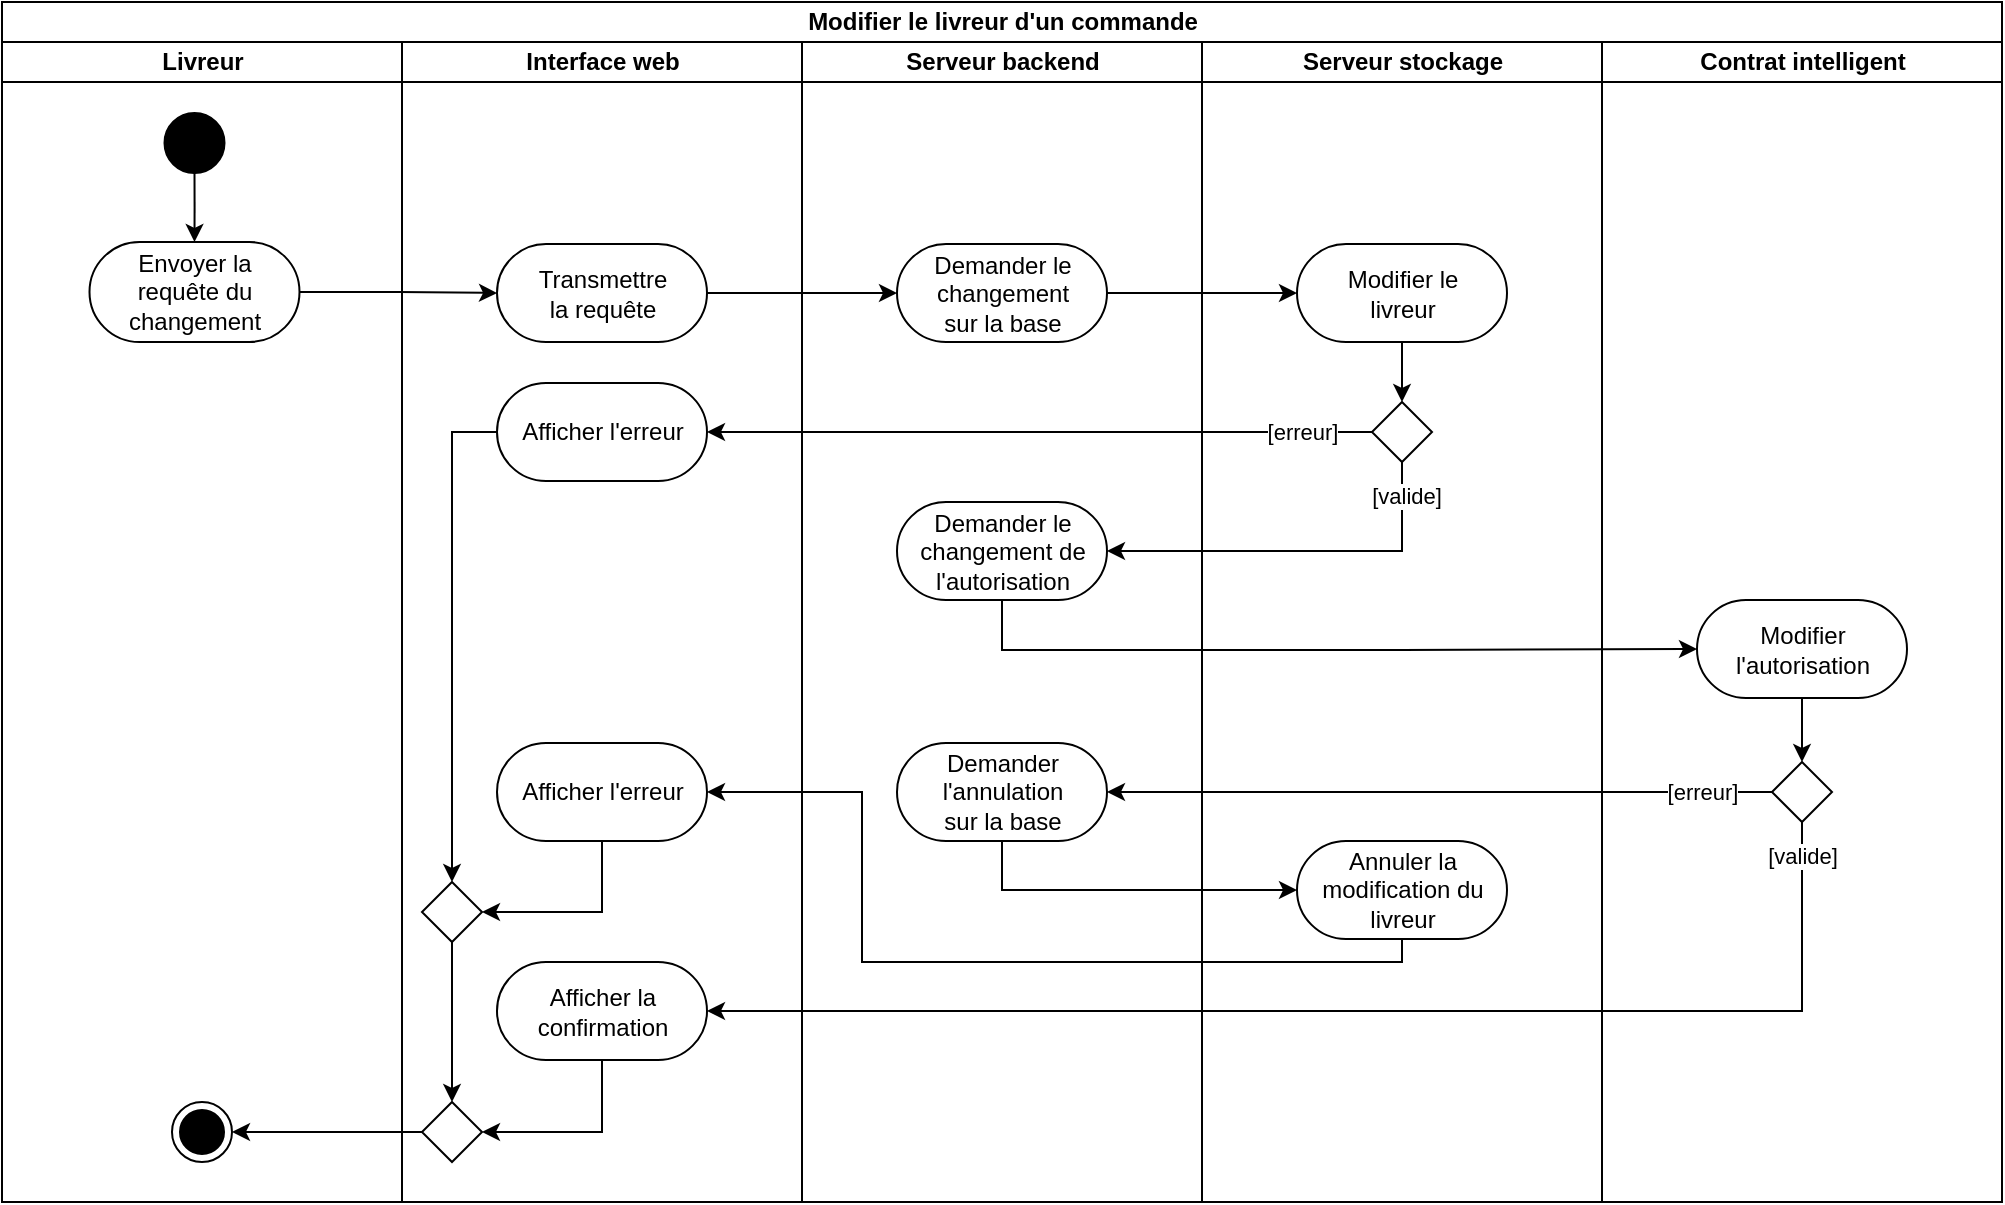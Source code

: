 <mxfile version="20.6.0" type="device"><diagram id="prtHgNgQTEPvFCAcTncT" name="Page-1"><mxGraphModel dx="1204" dy="1111" grid="1" gridSize="10" guides="1" tooltips="1" connect="1" arrows="1" fold="1" page="1" pageScale="1" pageWidth="827" pageHeight="1169" math="0" shadow="0"><root><mxCell id="0"/><mxCell id="1" parent="0"/><mxCell id="dNxyNK7c78bLwvsdeMH5-19" value="Modifier le livreur d'un commande" style="swimlane;html=1;childLayout=stackLayout;resizeParent=1;resizeParentMax=0;horizontal=1;startSize=20;horizontalStack=1;" parent="1" vertex="1"><mxGeometry x="40" y="80" width="1000" height="600" as="geometry"/></mxCell><mxCell id="dNxyNK7c78bLwvsdeMH5-22" value="Livreur" style="swimlane;html=1;startSize=20;horizontal=1;" parent="dNxyNK7c78bLwvsdeMH5-19" vertex="1"><mxGeometry y="20" width="200" height="580" as="geometry"/></mxCell><mxCell id="gqCPRbg1ySOSwZBqwjCc-21" style="edgeStyle=orthogonalEdgeStyle;rounded=0;orthogonalLoop=1;jettySize=auto;html=1;entryX=0.5;entryY=0.5;entryDx=0;entryDy=-25;entryPerimeter=0;" parent="dNxyNK7c78bLwvsdeMH5-22" source="gqCPRbg1ySOSwZBqwjCc-4" target="gqCPRbg1ySOSwZBqwjCc-14" edge="1"><mxGeometry relative="1" as="geometry"><mxPoint x="96.25" y="94.5" as="targetPoint"/></mxGeometry></mxCell><mxCell id="gqCPRbg1ySOSwZBqwjCc-4" value="" style="ellipse;fillColor=strokeColor;" parent="dNxyNK7c78bLwvsdeMH5-22" vertex="1"><mxGeometry x="81.25" y="35.5" width="30" height="30" as="geometry"/></mxCell><mxCell id="gqCPRbg1ySOSwZBqwjCc-14" value="&lt;div&gt;Envoyer la &lt;br&gt;requête du&lt;br&gt;changement&lt;br&gt;&lt;/div&gt;" style="html=1;dashed=0;whitespace=wrap;shape=mxgraph.dfd.start" parent="dNxyNK7c78bLwvsdeMH5-22" vertex="1"><mxGeometry x="43.75" y="100" width="105" height="50" as="geometry"/></mxCell><mxCell id="kuA881hZM3vGO_FzVT0L-45" value="" style="ellipse;html=1;shape=endState;fillColor=strokeColor;" vertex="1" parent="dNxyNK7c78bLwvsdeMH5-22"><mxGeometry x="85" y="530" width="30" height="30" as="geometry"/></mxCell><mxCell id="gqCPRbg1ySOSwZBqwjCc-2" value="Interface web" style="swimlane;html=1;startSize=20;horizontal=1;" parent="dNxyNK7c78bLwvsdeMH5-19" vertex="1"><mxGeometry x="200" y="20" width="200" height="580" as="geometry"/></mxCell><mxCell id="gqCPRbg1ySOSwZBqwjCc-30" value="Transmettre&lt;br&gt;la requête" style="html=1;dashed=0;whitespace=wrap;shape=mxgraph.dfd.start" parent="gqCPRbg1ySOSwZBqwjCc-2" vertex="1"><mxGeometry x="47.5" y="101" width="105" height="49" as="geometry"/></mxCell><mxCell id="kuA881hZM3vGO_FzVT0L-34" style="edgeStyle=orthogonalEdgeStyle;rounded=0;orthogonalLoop=1;jettySize=auto;html=1;entryX=1;entryY=0.5;entryDx=0;entryDy=0;" edge="1" parent="gqCPRbg1ySOSwZBqwjCc-2" source="gqCPRbg1ySOSwZBqwjCc-40" target="kuA881hZM3vGO_FzVT0L-32"><mxGeometry relative="1" as="geometry"><Array as="points"><mxPoint x="100" y="545"/></Array></mxGeometry></mxCell><mxCell id="gqCPRbg1ySOSwZBqwjCc-40" value="Afficher la&lt;br&gt;confirmation" style="html=1;dashed=0;whitespace=wrap;shape=mxgraph.dfd.start" parent="gqCPRbg1ySOSwZBqwjCc-2" vertex="1"><mxGeometry x="47.5" y="460" width="105" height="49" as="geometry"/></mxCell><mxCell id="kuA881hZM3vGO_FzVT0L-29" style="edgeStyle=orthogonalEdgeStyle;rounded=0;orthogonalLoop=1;jettySize=auto;html=1;entryX=0.5;entryY=0;entryDx=0;entryDy=0;" edge="1" parent="gqCPRbg1ySOSwZBqwjCc-2" source="gqCPRbg1ySOSwZBqwjCc-38" target="kuA881hZM3vGO_FzVT0L-28"><mxGeometry relative="1" as="geometry"/></mxCell><mxCell id="gqCPRbg1ySOSwZBqwjCc-38" value="Afficher l'erreur" style="html=1;dashed=0;whitespace=wrap;shape=mxgraph.dfd.start" parent="gqCPRbg1ySOSwZBqwjCc-2" vertex="1"><mxGeometry x="47.5" y="170.5" width="105" height="49" as="geometry"/></mxCell><mxCell id="kuA881hZM3vGO_FzVT0L-31" style="edgeStyle=orthogonalEdgeStyle;rounded=0;orthogonalLoop=1;jettySize=auto;html=1;entryX=1;entryY=0.5;entryDx=0;entryDy=0;" edge="1" parent="gqCPRbg1ySOSwZBqwjCc-2" source="kuA881hZM3vGO_FzVT0L-25" target="kuA881hZM3vGO_FzVT0L-28"><mxGeometry relative="1" as="geometry"><Array as="points"><mxPoint x="100" y="435"/></Array></mxGeometry></mxCell><mxCell id="kuA881hZM3vGO_FzVT0L-25" value="Afficher l'erreur" style="html=1;dashed=0;whitespace=wrap;shape=mxgraph.dfd.start" vertex="1" parent="gqCPRbg1ySOSwZBqwjCc-2"><mxGeometry x="47.5" y="350.5" width="105" height="49" as="geometry"/></mxCell><mxCell id="kuA881hZM3vGO_FzVT0L-33" style="edgeStyle=orthogonalEdgeStyle;rounded=0;orthogonalLoop=1;jettySize=auto;html=1;entryX=0.5;entryY=0;entryDx=0;entryDy=0;" edge="1" parent="gqCPRbg1ySOSwZBqwjCc-2" source="kuA881hZM3vGO_FzVT0L-28" target="kuA881hZM3vGO_FzVT0L-32"><mxGeometry relative="1" as="geometry"/></mxCell><mxCell id="kuA881hZM3vGO_FzVT0L-28" value="" style="rhombus;" vertex="1" parent="gqCPRbg1ySOSwZBqwjCc-2"><mxGeometry x="10" y="420" width="30" height="30" as="geometry"/></mxCell><mxCell id="kuA881hZM3vGO_FzVT0L-32" value="" style="rhombus;" vertex="1" parent="gqCPRbg1ySOSwZBqwjCc-2"><mxGeometry x="10" y="530" width="30" height="30" as="geometry"/></mxCell><mxCell id="gqCPRbg1ySOSwZBqwjCc-16" value="Serveur backend" style="swimlane;html=1;startSize=20;horizontal=1;" parent="dNxyNK7c78bLwvsdeMH5-19" vertex="1"><mxGeometry x="400" y="20" width="200" height="580" as="geometry"/></mxCell><mxCell id="gqCPRbg1ySOSwZBqwjCc-147" value="Demander le&lt;br&gt;changement de&lt;br&gt;&lt;div&gt;l'autorisation&lt;br&gt;&lt;/div&gt;" style="html=1;dashed=0;whitespace=wrap;shape=mxgraph.dfd.start" parent="gqCPRbg1ySOSwZBqwjCc-16" vertex="1"><mxGeometry x="47.5" y="230" width="105" height="49" as="geometry"/></mxCell><mxCell id="kuA881hZM3vGO_FzVT0L-14" value="Demander le&lt;br&gt;changement&lt;br&gt;sur la base" style="html=1;dashed=0;whitespace=wrap;shape=mxgraph.dfd.start" vertex="1" parent="gqCPRbg1ySOSwZBqwjCc-16"><mxGeometry x="47.5" y="101" width="105" height="49" as="geometry"/></mxCell><mxCell id="kuA881hZM3vGO_FzVT0L-35" value="Demander&lt;br&gt;l'annulation&lt;br&gt;sur la base" style="html=1;dashed=0;whitespace=wrap;shape=mxgraph.dfd.start" vertex="1" parent="gqCPRbg1ySOSwZBqwjCc-16"><mxGeometry x="47.5" y="350.5" width="105" height="49" as="geometry"/></mxCell><mxCell id="qMWXElibff9ZvLh2J1Mg-1" style="edgeStyle=orthogonalEdgeStyle;rounded=0;orthogonalLoop=1;jettySize=auto;html=1;entryX=0;entryY=0.5;entryDx=0;entryDy=0;entryPerimeter=0;" parent="dNxyNK7c78bLwvsdeMH5-19" source="gqCPRbg1ySOSwZBqwjCc-14" target="gqCPRbg1ySOSwZBqwjCc-30" edge="1"><mxGeometry relative="1" as="geometry"/></mxCell><mxCell id="kuA881hZM3vGO_FzVT0L-1" value="Serveur stockage" style="swimlane;html=1;startSize=20;horizontal=1;" vertex="1" parent="dNxyNK7c78bLwvsdeMH5-19"><mxGeometry x="600" y="20" width="200" height="580" as="geometry"/></mxCell><mxCell id="kuA881hZM3vGO_FzVT0L-17" style="edgeStyle=orthogonalEdgeStyle;rounded=0;orthogonalLoop=1;jettySize=auto;html=1;entryX=0.5;entryY=0;entryDx=0;entryDy=0;" edge="1" parent="kuA881hZM3vGO_FzVT0L-1" source="gqCPRbg1ySOSwZBqwjCc-36" target="kuA881hZM3vGO_FzVT0L-8"><mxGeometry relative="1" as="geometry"/></mxCell><mxCell id="gqCPRbg1ySOSwZBqwjCc-36" value="Modifier le&lt;br&gt;livreur" style="html=1;dashed=0;whitespace=wrap;shape=mxgraph.dfd.start" parent="kuA881hZM3vGO_FzVT0L-1" vertex="1"><mxGeometry x="47.5" y="101" width="105" height="49" as="geometry"/></mxCell><mxCell id="kuA881hZM3vGO_FzVT0L-8" value="" style="rhombus;" vertex="1" parent="kuA881hZM3vGO_FzVT0L-1"><mxGeometry x="85" y="180" width="30" height="30" as="geometry"/></mxCell><mxCell id="kuA881hZM3vGO_FzVT0L-36" value="Annuler la&lt;br&gt;modification du&lt;br&gt;livreur" style="html=1;dashed=0;whitespace=wrap;shape=mxgraph.dfd.start" vertex="1" parent="kuA881hZM3vGO_FzVT0L-1"><mxGeometry x="47.5" y="399.5" width="105" height="49" as="geometry"/></mxCell><mxCell id="kuA881hZM3vGO_FzVT0L-11" value="Contrat intelligent" style="swimlane;html=1;startSize=20;horizontal=1;" vertex="1" parent="dNxyNK7c78bLwvsdeMH5-19"><mxGeometry x="800" y="20" width="200" height="580" as="geometry"/></mxCell><mxCell id="kuA881hZM3vGO_FzVT0L-23" style="edgeStyle=orthogonalEdgeStyle;rounded=0;orthogonalLoop=1;jettySize=auto;html=1;entryX=0.5;entryY=0;entryDx=0;entryDy=0;" edge="1" parent="kuA881hZM3vGO_FzVT0L-11" source="kuA881hZM3vGO_FzVT0L-12" target="kuA881hZM3vGO_FzVT0L-21"><mxGeometry relative="1" as="geometry"/></mxCell><mxCell id="kuA881hZM3vGO_FzVT0L-12" value="Modifier&lt;br&gt;l'autorisation" style="html=1;dashed=0;whitespace=wrap;shape=mxgraph.dfd.start" vertex="1" parent="kuA881hZM3vGO_FzVT0L-11"><mxGeometry x="47.5" y="279" width="105" height="49" as="geometry"/></mxCell><mxCell id="kuA881hZM3vGO_FzVT0L-21" value="" style="rhombus;" vertex="1" parent="kuA881hZM3vGO_FzVT0L-11"><mxGeometry x="85" y="360" width="30" height="30" as="geometry"/></mxCell><mxCell id="kuA881hZM3vGO_FzVT0L-15" style="edgeStyle=orthogonalEdgeStyle;rounded=0;orthogonalLoop=1;jettySize=auto;html=1;entryX=0;entryY=0.5;entryDx=0;entryDy=0;entryPerimeter=0;" edge="1" parent="dNxyNK7c78bLwvsdeMH5-19" source="gqCPRbg1ySOSwZBqwjCc-30" target="kuA881hZM3vGO_FzVT0L-14"><mxGeometry relative="1" as="geometry"/></mxCell><mxCell id="kuA881hZM3vGO_FzVT0L-16" style="edgeStyle=orthogonalEdgeStyle;rounded=0;orthogonalLoop=1;jettySize=auto;html=1;entryX=0;entryY=0.5;entryDx=0;entryDy=0;entryPerimeter=0;" edge="1" parent="dNxyNK7c78bLwvsdeMH5-19" source="kuA881hZM3vGO_FzVT0L-14" target="gqCPRbg1ySOSwZBqwjCc-36"><mxGeometry relative="1" as="geometry"/></mxCell><mxCell id="kuA881hZM3vGO_FzVT0L-18" style="edgeStyle=orthogonalEdgeStyle;rounded=0;orthogonalLoop=1;jettySize=auto;html=1;entryX=1;entryY=0.5;entryDx=0;entryDy=0;entryPerimeter=0;" edge="1" parent="dNxyNK7c78bLwvsdeMH5-19" source="kuA881hZM3vGO_FzVT0L-8" target="gqCPRbg1ySOSwZBqwjCc-147"><mxGeometry relative="1" as="geometry"><Array as="points"><mxPoint x="700" y="275"/></Array></mxGeometry></mxCell><mxCell id="kuA881hZM3vGO_FzVT0L-41" value="[valide]" style="edgeLabel;html=1;align=center;verticalAlign=middle;resizable=0;points=[];" vertex="1" connectable="0" parent="kuA881hZM3vGO_FzVT0L-18"><mxGeometry x="-0.826" y="2" relative="1" as="geometry"><mxPoint as="offset"/></mxGeometry></mxCell><mxCell id="kuA881hZM3vGO_FzVT0L-19" style="edgeStyle=orthogonalEdgeStyle;rounded=0;orthogonalLoop=1;jettySize=auto;html=1;entryX=1;entryY=0.5;entryDx=0;entryDy=0;entryPerimeter=0;" edge="1" parent="dNxyNK7c78bLwvsdeMH5-19" source="kuA881hZM3vGO_FzVT0L-8" target="gqCPRbg1ySOSwZBqwjCc-38"><mxGeometry relative="1" as="geometry"/></mxCell><mxCell id="kuA881hZM3vGO_FzVT0L-42" value="[erreur]" style="edgeLabel;html=1;align=center;verticalAlign=middle;resizable=0;points=[];" vertex="1" connectable="0" parent="kuA881hZM3vGO_FzVT0L-19"><mxGeometry x="-0.875" relative="1" as="geometry"><mxPoint x="-14" as="offset"/></mxGeometry></mxCell><mxCell id="kuA881hZM3vGO_FzVT0L-20" style="edgeStyle=orthogonalEdgeStyle;rounded=0;orthogonalLoop=1;jettySize=auto;html=1;entryX=0;entryY=0.5;entryDx=0;entryDy=0;entryPerimeter=0;" edge="1" parent="dNxyNK7c78bLwvsdeMH5-19" source="gqCPRbg1ySOSwZBqwjCc-147" target="kuA881hZM3vGO_FzVT0L-12"><mxGeometry relative="1" as="geometry"><Array as="points"><mxPoint x="500" y="324"/><mxPoint x="700" y="324"/></Array></mxGeometry></mxCell><mxCell id="kuA881hZM3vGO_FzVT0L-27" style="edgeStyle=orthogonalEdgeStyle;rounded=0;orthogonalLoop=1;jettySize=auto;html=1;entryX=1;entryY=0.5;entryDx=0;entryDy=0;entryPerimeter=0;" edge="1" parent="dNxyNK7c78bLwvsdeMH5-19" source="kuA881hZM3vGO_FzVT0L-21" target="gqCPRbg1ySOSwZBqwjCc-40"><mxGeometry relative="1" as="geometry"><Array as="points"><mxPoint x="900" y="505"/></Array></mxGeometry></mxCell><mxCell id="kuA881hZM3vGO_FzVT0L-44" value="[valide]" style="edgeLabel;html=1;align=center;verticalAlign=middle;resizable=0;points=[];" vertex="1" connectable="0" parent="kuA881hZM3vGO_FzVT0L-27"><mxGeometry x="-0.949" relative="1" as="geometry"><mxPoint as="offset"/></mxGeometry></mxCell><mxCell id="kuA881hZM3vGO_FzVT0L-38" style="edgeStyle=orthogonalEdgeStyle;rounded=0;orthogonalLoop=1;jettySize=auto;html=1;entryX=1;entryY=0.5;entryDx=0;entryDy=0;entryPerimeter=0;" edge="1" parent="dNxyNK7c78bLwvsdeMH5-19" source="kuA881hZM3vGO_FzVT0L-21" target="kuA881hZM3vGO_FzVT0L-35"><mxGeometry relative="1" as="geometry"/></mxCell><mxCell id="kuA881hZM3vGO_FzVT0L-43" value="[erreur]" style="edgeLabel;html=1;align=center;verticalAlign=middle;resizable=0;points=[];" vertex="1" connectable="0" parent="kuA881hZM3vGO_FzVT0L-38"><mxGeometry x="-0.785" relative="1" as="geometry"><mxPoint as="offset"/></mxGeometry></mxCell><mxCell id="kuA881hZM3vGO_FzVT0L-39" style="edgeStyle=orthogonalEdgeStyle;rounded=0;orthogonalLoop=1;jettySize=auto;html=1;entryX=0;entryY=0.5;entryDx=0;entryDy=0;entryPerimeter=0;" edge="1" parent="dNxyNK7c78bLwvsdeMH5-19" source="kuA881hZM3vGO_FzVT0L-35" target="kuA881hZM3vGO_FzVT0L-36"><mxGeometry relative="1" as="geometry"><Array as="points"><mxPoint x="500" y="444"/></Array></mxGeometry></mxCell><mxCell id="kuA881hZM3vGO_FzVT0L-40" style="edgeStyle=orthogonalEdgeStyle;rounded=0;orthogonalLoop=1;jettySize=auto;html=1;entryX=1;entryY=0.5;entryDx=0;entryDy=0;entryPerimeter=0;" edge="1" parent="dNxyNK7c78bLwvsdeMH5-19" source="kuA881hZM3vGO_FzVT0L-36" target="kuA881hZM3vGO_FzVT0L-25"><mxGeometry relative="1" as="geometry"><Array as="points"><mxPoint x="700" y="480"/><mxPoint x="430" y="480"/><mxPoint x="430" y="395"/></Array></mxGeometry></mxCell><mxCell id="kuA881hZM3vGO_FzVT0L-46" style="edgeStyle=orthogonalEdgeStyle;rounded=0;orthogonalLoop=1;jettySize=auto;html=1;entryX=1;entryY=0.5;entryDx=0;entryDy=0;" edge="1" parent="dNxyNK7c78bLwvsdeMH5-19" source="kuA881hZM3vGO_FzVT0L-32" target="kuA881hZM3vGO_FzVT0L-45"><mxGeometry relative="1" as="geometry"/></mxCell></root></mxGraphModel></diagram></mxfile>